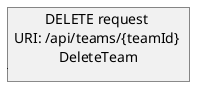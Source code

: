 @startuml Delete team request
allowmixing

json "DELETE request \nURI: /api/teams/{teamId} \nDeleteTeam" as DeleteTeam {
    
}

@enduml